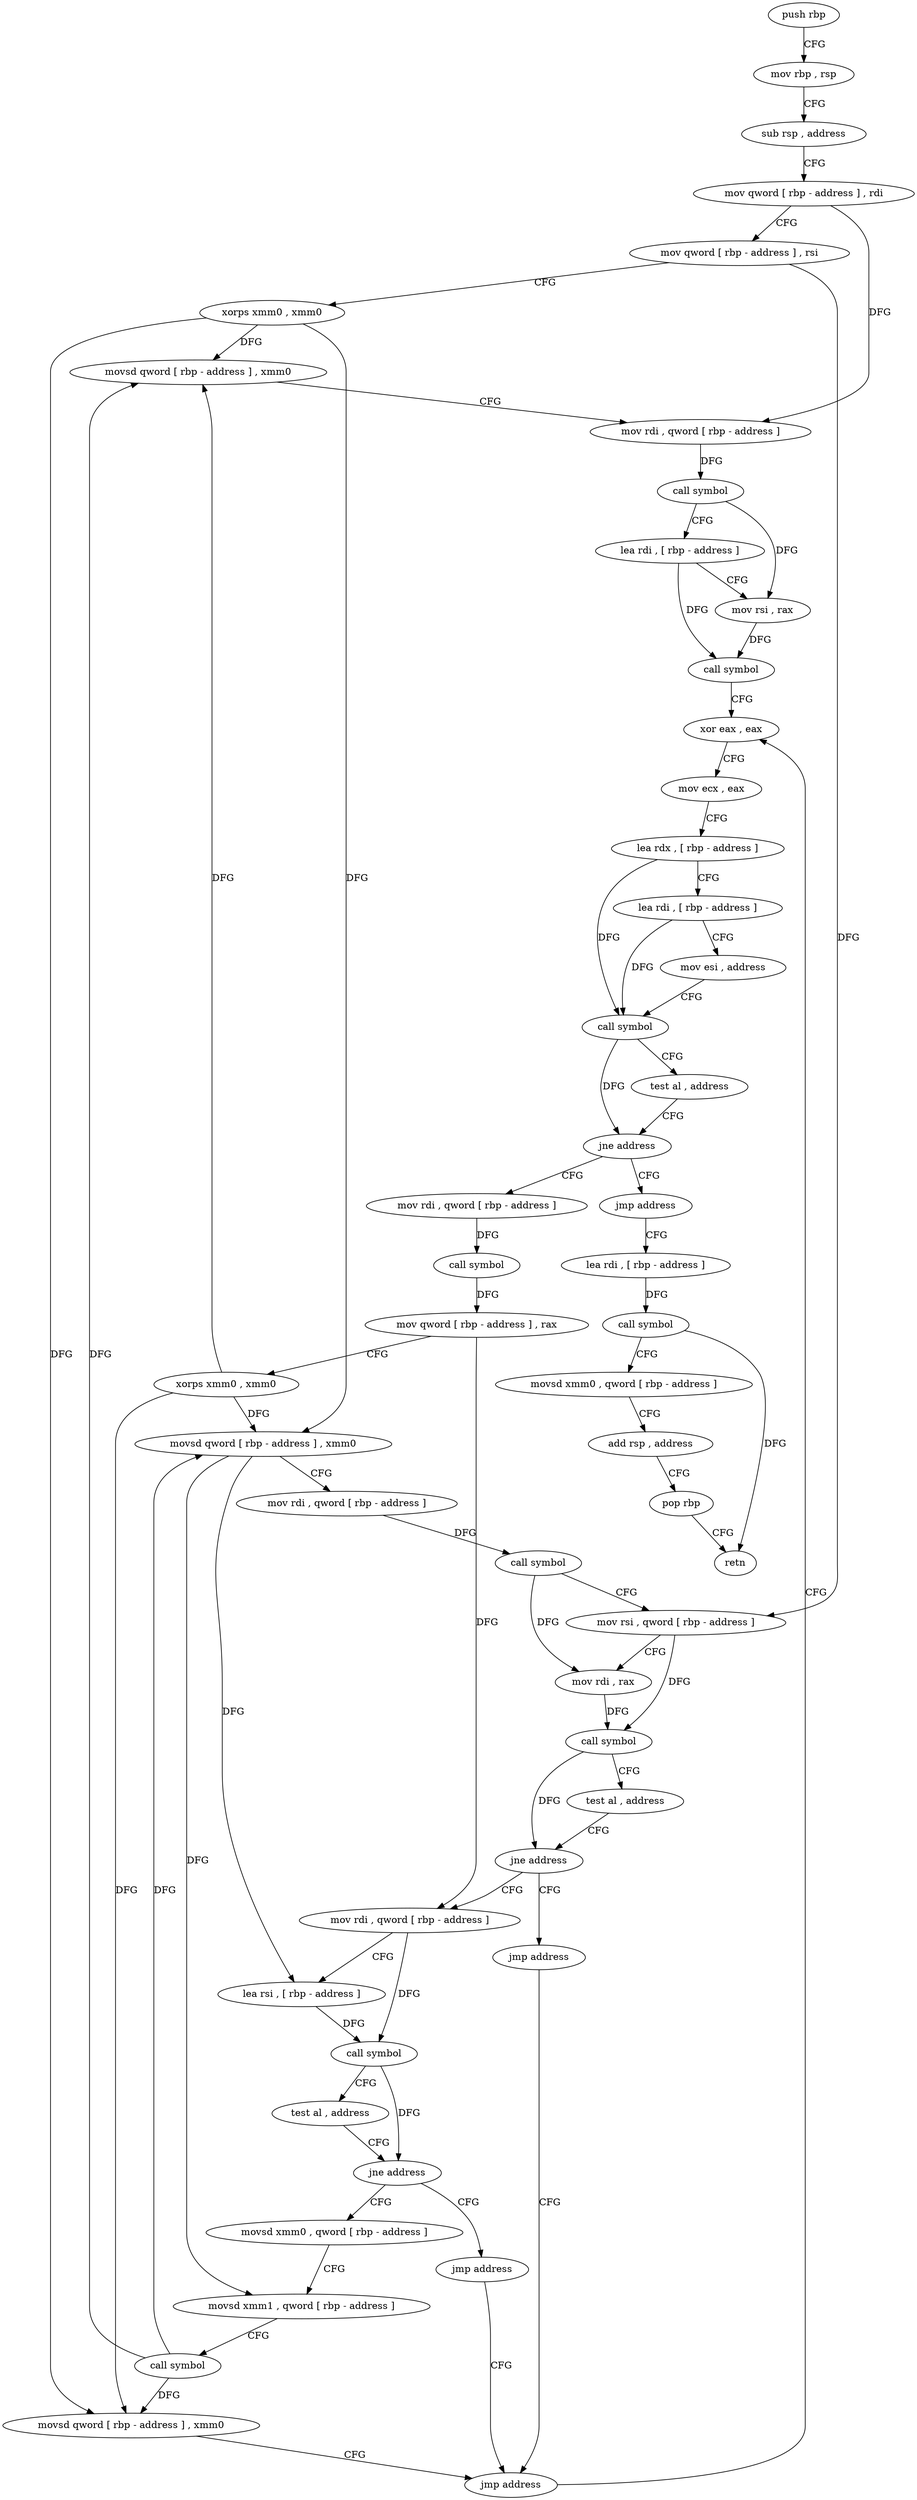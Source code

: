 digraph "func" {
"192496" [label = "push rbp" ]
"192497" [label = "mov rbp , rsp" ]
"192500" [label = "sub rsp , address" ]
"192504" [label = "mov qword [ rbp - address ] , rdi" ]
"192508" [label = "mov qword [ rbp - address ] , rsi" ]
"192512" [label = "xorps xmm0 , xmm0" ]
"192515" [label = "movsd qword [ rbp - address ] , xmm0" ]
"192520" [label = "mov rdi , qword [ rbp - address ]" ]
"192524" [label = "call symbol" ]
"192529" [label = "lea rdi , [ rbp - address ]" ]
"192533" [label = "mov rsi , rax" ]
"192536" [label = "call symbol" ]
"192541" [label = "xor eax , eax" ]
"192576" [label = "mov rdi , qword [ rbp - address ]" ]
"192580" [label = "call symbol" ]
"192585" [label = "mov qword [ rbp - address ] , rax" ]
"192589" [label = "xorps xmm0 , xmm0" ]
"192592" [label = "movsd qword [ rbp - address ] , xmm0" ]
"192597" [label = "mov rdi , qword [ rbp - address ]" ]
"192601" [label = "call symbol" ]
"192606" [label = "mov rsi , qword [ rbp - address ]" ]
"192610" [label = "mov rdi , rax" ]
"192613" [label = "call symbol" ]
"192618" [label = "test al , address" ]
"192620" [label = "jne address" ]
"192631" [label = "mov rdi , qword [ rbp - address ]" ]
"192626" [label = "jmp address" ]
"192571" [label = "jmp address" ]
"192682" [label = "lea rdi , [ rbp - address ]" ]
"192635" [label = "lea rsi , [ rbp - address ]" ]
"192639" [label = "call symbol" ]
"192644" [label = "test al , address" ]
"192646" [label = "jne address" ]
"192657" [label = "movsd xmm0 , qword [ rbp - address ]" ]
"192652" [label = "jmp address" ]
"192677" [label = "jmp address" ]
"192686" [label = "call symbol" ]
"192691" [label = "movsd xmm0 , qword [ rbp - address ]" ]
"192696" [label = "add rsp , address" ]
"192700" [label = "pop rbp" ]
"192701" [label = "retn" ]
"192662" [label = "movsd xmm1 , qword [ rbp - address ]" ]
"192667" [label = "call symbol" ]
"192672" [label = "movsd qword [ rbp - address ] , xmm0" ]
"192543" [label = "mov ecx , eax" ]
"192545" [label = "lea rdx , [ rbp - address ]" ]
"192549" [label = "lea rdi , [ rbp - address ]" ]
"192553" [label = "mov esi , address" ]
"192558" [label = "call symbol" ]
"192563" [label = "test al , address" ]
"192565" [label = "jne address" ]
"192496" -> "192497" [ label = "CFG" ]
"192497" -> "192500" [ label = "CFG" ]
"192500" -> "192504" [ label = "CFG" ]
"192504" -> "192508" [ label = "CFG" ]
"192504" -> "192520" [ label = "DFG" ]
"192508" -> "192512" [ label = "CFG" ]
"192508" -> "192606" [ label = "DFG" ]
"192512" -> "192515" [ label = "DFG" ]
"192512" -> "192592" [ label = "DFG" ]
"192512" -> "192672" [ label = "DFG" ]
"192515" -> "192520" [ label = "CFG" ]
"192520" -> "192524" [ label = "DFG" ]
"192524" -> "192529" [ label = "CFG" ]
"192524" -> "192533" [ label = "DFG" ]
"192529" -> "192533" [ label = "CFG" ]
"192529" -> "192536" [ label = "DFG" ]
"192533" -> "192536" [ label = "DFG" ]
"192536" -> "192541" [ label = "CFG" ]
"192541" -> "192543" [ label = "CFG" ]
"192576" -> "192580" [ label = "DFG" ]
"192580" -> "192585" [ label = "DFG" ]
"192585" -> "192589" [ label = "CFG" ]
"192585" -> "192631" [ label = "DFG" ]
"192589" -> "192592" [ label = "DFG" ]
"192589" -> "192515" [ label = "DFG" ]
"192589" -> "192672" [ label = "DFG" ]
"192592" -> "192597" [ label = "CFG" ]
"192592" -> "192662" [ label = "DFG" ]
"192592" -> "192635" [ label = "DFG" ]
"192597" -> "192601" [ label = "DFG" ]
"192601" -> "192606" [ label = "CFG" ]
"192601" -> "192610" [ label = "DFG" ]
"192606" -> "192610" [ label = "CFG" ]
"192606" -> "192613" [ label = "DFG" ]
"192610" -> "192613" [ label = "DFG" ]
"192613" -> "192618" [ label = "CFG" ]
"192613" -> "192620" [ label = "DFG" ]
"192618" -> "192620" [ label = "CFG" ]
"192620" -> "192631" [ label = "CFG" ]
"192620" -> "192626" [ label = "CFG" ]
"192631" -> "192635" [ label = "CFG" ]
"192631" -> "192639" [ label = "DFG" ]
"192626" -> "192677" [ label = "CFG" ]
"192571" -> "192682" [ label = "CFG" ]
"192682" -> "192686" [ label = "DFG" ]
"192635" -> "192639" [ label = "DFG" ]
"192639" -> "192644" [ label = "CFG" ]
"192639" -> "192646" [ label = "DFG" ]
"192644" -> "192646" [ label = "CFG" ]
"192646" -> "192657" [ label = "CFG" ]
"192646" -> "192652" [ label = "CFG" ]
"192657" -> "192662" [ label = "CFG" ]
"192652" -> "192677" [ label = "CFG" ]
"192677" -> "192541" [ label = "CFG" ]
"192686" -> "192691" [ label = "CFG" ]
"192686" -> "192701" [ label = "DFG" ]
"192691" -> "192696" [ label = "CFG" ]
"192696" -> "192700" [ label = "CFG" ]
"192700" -> "192701" [ label = "CFG" ]
"192662" -> "192667" [ label = "CFG" ]
"192667" -> "192672" [ label = "DFG" ]
"192667" -> "192515" [ label = "DFG" ]
"192667" -> "192592" [ label = "DFG" ]
"192672" -> "192677" [ label = "CFG" ]
"192543" -> "192545" [ label = "CFG" ]
"192545" -> "192549" [ label = "CFG" ]
"192545" -> "192558" [ label = "DFG" ]
"192549" -> "192553" [ label = "CFG" ]
"192549" -> "192558" [ label = "DFG" ]
"192553" -> "192558" [ label = "CFG" ]
"192558" -> "192563" [ label = "CFG" ]
"192558" -> "192565" [ label = "DFG" ]
"192563" -> "192565" [ label = "CFG" ]
"192565" -> "192576" [ label = "CFG" ]
"192565" -> "192571" [ label = "CFG" ]
}
